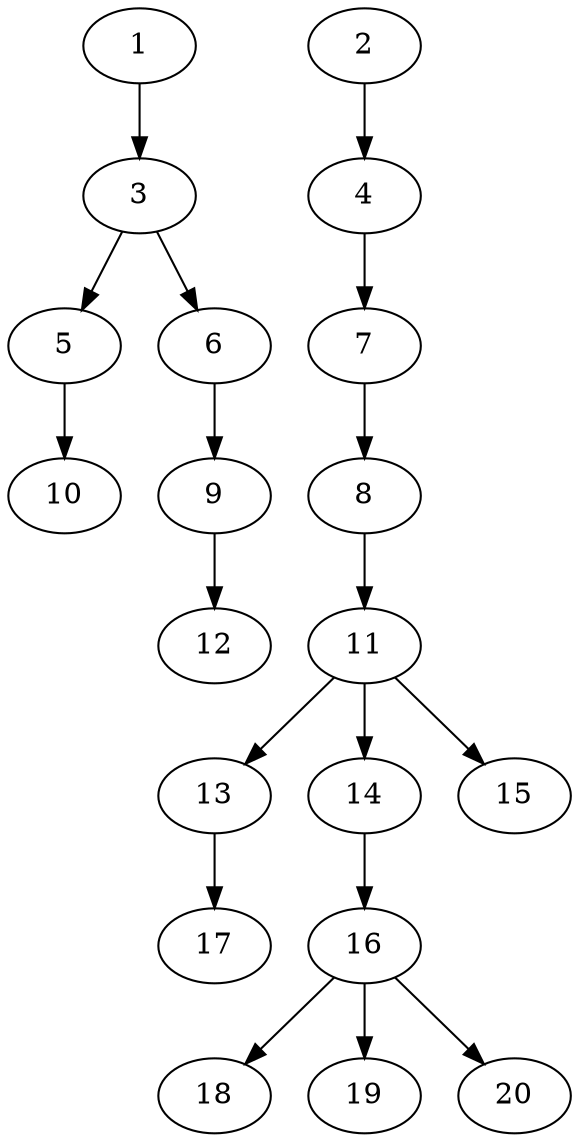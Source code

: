 // DAG (tier=1-easy, mode=compute, n=20, ccr=0.297, fat=0.444, density=0.217, regular=0.748, jump=0.036, mindata=262144, maxdata=2097152)
// DAG automatically generated by daggen at Sun Aug 24 16:33:32 2025
// /home/ermia/Project/Environments/daggen/bin/daggen --dot --ccr 0.297 --fat 0.444 --regular 0.748 --density 0.217 --jump 0.036 --mindata 262144 --maxdata 2097152 -n 20 
digraph G {
  1 [size="5109493421186220032", alpha="0.18", expect_size="2554746710593110016"]
  1 -> 3 [size ="23732412219392"]
  2 [size="348616287121485", alpha="0.12", expect_size="174308143560742"]
  2 -> 4 [size ="27148899319808"]
  3 [size="5511466450944000000", alpha="0.12", expect_size="2755733225472000000"]
  3 -> 5 [size ="24961351680000"]
  3 -> 6 [size ="24961351680000"]
  4 [size="54022159179653", alpha="0.11", expect_size="27011079589826"]
  4 -> 7 [size ="1845166604288"]
  5 [size="5406700622583955456", alpha="0.17", expect_size="2703350311291977728"]
  5 -> 10 [size ="24644019027968"]
  6 [size="2537537940574175232", alpha="0.18", expect_size="1268768970287087616"]
  6 -> 9 [size ="14883269640192"]
  7 [size="43077135242082560", alpha="0.03", expect_size="21538567621041280"]
  7 -> 8 [size ="17394617548800"]
  8 [size="5463679436849152000", alpha="0.12", expect_size="2731839718424576000"]
  8 -> 11 [size ="24816857907200"]
  9 [size="1386895250803799", alpha="0.15", expect_size="693447625401899"]
  9 -> 12 [size ="27300020092928"]
  10 [size="1060637673978412", alpha="0.13", expect_size="530318836989206"]
  11 [size="51311606613374048", alpha="0.01", expect_size="25655803306687024"]
  11 -> 13 [size ="30091916607488"]
  11 -> 14 [size ="30091916607488"]
  11 -> 15 [size ="30091916607488"]
  12 [size="77359391587260960", alpha="0.16", expect_size="38679695793630480"]
  13 [size="14396235789994896", alpha="0.02", expect_size="7198117894997448"]
  13 -> 17 [size ="11660509052928"]
  14 [size="274148127791188", alpha="0.09", expect_size="137074063895594"]
  14 -> 16 [size ="23479118200832"]
  15 [size="710677859973908", alpha="0.16", expect_size="355338929986954"]
  16 [size="1349802659061158", alpha="0.17", expect_size="674901329530579"]
  16 -> 18 [size ="32986430963712"]
  16 -> 19 [size ="32986430963712"]
  16 -> 20 [size ="32986430963712"]
  17 [size="749325874859343872", alpha="0.04", expect_size="374662937429671936"]
  18 [size="1968992778637541376", alpha="0.09", expect_size="984496389318770688"]
  19 [size="1382886560579452928", alpha="0.09", expect_size="691443280289726464"]
  20 [size="6812191355234", alpha="0.11", expect_size="3406095677617"]
}